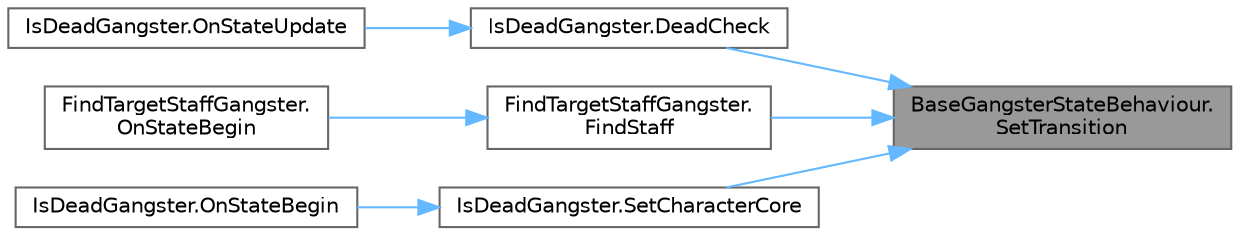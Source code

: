 digraph "BaseGangsterStateBehaviour.SetTransition"
{
 // LATEX_PDF_SIZE
  bgcolor="transparent";
  edge [fontname=Helvetica,fontsize=10,labelfontname=Helvetica,labelfontsize=10];
  node [fontname=Helvetica,fontsize=10,shape=box,height=0.2,width=0.4];
  rankdir="RL";
  Node1 [id="Node000001",label="BaseGangsterStateBehaviour.\lSetTransition",height=0.2,width=0.4,color="gray40", fillcolor="grey60", style="filled", fontcolor="black",tooltip=" "];
  Node1 -> Node2 [id="edge1_Node000001_Node000002",dir="back",color="steelblue1",style="solid",tooltip=" "];
  Node2 [id="Node000002",label="IsDeadGangster.DeadCheck",height=0.2,width=0.4,color="grey40", fillcolor="white", style="filled",URL="$class_is_dead_gangster.html#aab6fa09afc748e31dba3a766bb1a04be",tooltip="死亡状態か確認 Updateで回す"];
  Node2 -> Node3 [id="edge2_Node000002_Node000003",dir="back",color="steelblue1",style="solid",tooltip=" "];
  Node3 [id="Node000003",label="IsDeadGangster.OnStateUpdate",height=0.2,width=0.4,color="grey40", fillcolor="white", style="filled",URL="$class_is_dead_gangster.html#a3ce24698115cb282a97cf51894576ec3",tooltip=" "];
  Node1 -> Node4 [id="edge3_Node000001_Node000004",dir="back",color="steelblue1",style="solid",tooltip=" "];
  Node4 [id="Node000004",label="FindTargetStaffGangster.\lFindStaff",height=0.2,width=0.4,color="grey40", fillcolor="white", style="filled",URL="$class_find_target_staff_gangster.html#a99f28e232960e91d187784638c9fce5f",tooltip=" "];
  Node4 -> Node5 [id="edge4_Node000004_Node000005",dir="back",color="steelblue1",style="solid",tooltip=" "];
  Node5 [id="Node000005",label="FindTargetStaffGangster.\lOnStateBegin",height=0.2,width=0.4,color="grey40", fillcolor="white", style="filled",URL="$class_find_target_staff_gangster.html#a069891f939f773b6851f185d42020c4a",tooltip=" "];
  Node1 -> Node6 [id="edge5_Node000001_Node000006",dir="back",color="steelblue1",style="solid",tooltip=" "];
  Node6 [id="Node000006",label="IsDeadGangster.SetCharacterCore",height=0.2,width=0.4,color="grey40", fillcolor="white", style="filled",URL="$class_is_dead_gangster.html#ab82102a51d4ef9b2745baca4c523410d",tooltip=" "];
  Node6 -> Node7 [id="edge6_Node000006_Node000007",dir="back",color="steelblue1",style="solid",tooltip=" "];
  Node7 [id="Node000007",label="IsDeadGangster.OnStateBegin",height=0.2,width=0.4,color="grey40", fillcolor="white", style="filled",URL="$class_is_dead_gangster.html#a46844774f2741eeec54261c585535cac",tooltip=" "];
}
